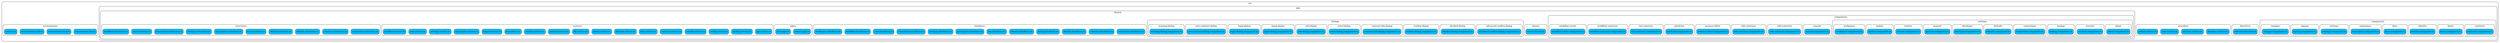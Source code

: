 digraph test {

subgraph clustersrc {
		node [style="filled,rounded", fillcolor=deepskyblue, shape=box];
subgraph clusterapp {
		node [style="filled,rounded", fillcolor=deepskyblue, shape=box];
subgraph clustercomponents {
		node [style="filled,rounded", fillcolor=deepskyblue, shape=box];
subgraph clustercontracts {
		node [style="filled,rounded", fillcolor=deepskyblue, shape=box];
contractscomponentts[label="contracts.component.ts"];



	label="contracts";
	style=rounded;

}

subgraph clusterhome {
		node [style="filled,rounded", fillcolor=deepskyblue, shape=box];
	homecomponentts[label="home.component.ts"];
	


	label="home";
	style=rounded;

}

subgraph clusteridentity {
		node [style="filled,rounded", fillcolor=deepskyblue, shape=box];
		identitycomponentts[label="identity.component.ts"];
		


	label="identity";
	style=rounded;

}

subgraph clusterkeys {
		node [style="filled,rounded", fillcolor=deepskyblue, shape=box];
			keyscomponentts[label="keys.component.ts"];
			


	label="keys";
	style=rounded;

}

subgraph clusternamespace {
		node [style="filled,rounded", fillcolor=deepskyblue, shape=box];
				namespacecomponentts[label="namespace.component.ts"];
				


	label="namespace";
	style=rounded;

}

subgraph clustersettings {
		node [style="filled,rounded", fillcolor=deepskyblue, shape=box];
					settingscomponentts[label="settings.component.ts"];
					


	label="settings";
	style=rounded;

}

subgraph clustersigning {
		node [style="filled,rounded", fillcolor=deepskyblue, shape=box];
						signingcomponentts[label="signing.component.ts"];
						


	label="signing";
	style=rounded;

}

subgraph clusterswagger {
		node [style="filled,rounded", fillcolor=deepskyblue, shape=box];
							swaggercomponentts[label="swagger.component.ts"];
							


	label="swagger";
	style=rounded;

}


	label="components";
	style=rounded;

}

subgraph clusterdirectives {
		node [style="filled,rounded", fillcolor=deepskyblue, shape=box];
	webviewdirectivets[label="webview.directive.ts"];
	


	label="directives";
	style=rounded;

}

subgraph clusterproviders {
		node [style="filled,rounded", fillcolor=deepskyblue, shape=box];
		databaseservicets[label="database.service.ts"];
		

		electronservicets[label="electron.service.ts"];
		

		saveservicets[label="save.service.ts"];
		

		uploadservicets[label="upload.service.ts"];
		


	label="providers";
	style=rounded;

}

subgraph clustershared {
		node [style="filled,rounded", fillcolor=deepskyblue, shape=box];
			subgraph clusterclasses {
								node [style="filled,rounded", fillcolor=deepskyblue, shape=box];
			errorsclassests[label="errors.classes.ts"];
			


				label="classes";
				style=rounded;

			}

			subgraph clustercomponents {
								node [style="filled,rounded", fillcolor=deepskyblue, shape=box];
				subgraph clusterconsole {
										node [style="filled,rounded", fillcolor=deepskyblue, shape=box];
				consolecomponentts[label="console.component.ts"];
				


					label="console";
					style=rounded;

				}

				subgraph clustereditcontracts {
										node [style="filled,rounded", fillcolor=deepskyblue, shape=box];
					editcontractscomponentts[label="edit-contracts.component.ts"];
					


					label="edit-contracts";
					style=rounded;

				}

				subgraph clusterinfocontracts {
										node [style="filled,rounded", fillcolor=deepskyblue, shape=box];
						infocontractscomponentts[label="info-contracts.component.ts"];
						


					label="info-contracts";
					style=rounded;

				}

				subgraph clustermonacoeditor {
										node [style="filled,rounded", fillcolor=deepskyblue, shape=box];
							monacoeditorcomponentts[label="monaco-editor.component.ts"];
							


					label="monaco-editor";
					style=rounded;

				}

				subgraph clusterquickbar {
										node [style="filled,rounded", fillcolor=deepskyblue, shape=box];
								quickbarcomponentts[label="quick-bar.component.ts"];
								


					label="quick-bar";
					style=rounded;

				}

				subgraph clusterruncontracts {
										node [style="filled,rounded", fillcolor=deepskyblue, shape=box];
									runcontractscomponentts[label="run-contracts.component.ts"];
									


					label="run-contracts";
					style=rounded;

				}

				subgraph clustersettings {
										node [style="filled,rounded", fillcolor=deepskyblue, shape=box];
										subgraph clusterabout {
																						node [style="filled,rounded", fillcolor=deepskyblue, shape=box];
										aboutcomponentts[label="about.component.ts"];
										


											label="about";
											style=rounded;

										}

										subgraph clusteraccount {
																						node [style="filled,rounded", fillcolor=deepskyblue, shape=box];
											accountcomponentts[label="account.component.ts"];
											


											label="account";
											style=rounded;

										}

										subgraph clusterbackup {
																						node [style="filled,rounded", fillcolor=deepskyblue, shape=box];
												backupcomponentts[label="backup.component.ts"];
												


											label="backup";
											style=rounded;

										}

										subgraph clusterconnections {
																						node [style="filled,rounded", fillcolor=deepskyblue, shape=box];
													connectionscomponentts[label="connections.component.ts"];
													


											label="connections";
											style=rounded;

										}

										subgraph clusterdefaults {
																						node [style="filled,rounded", fillcolor=deepskyblue, shape=box];
														defaultscomponentts[label="defaults.component.ts"];
														


											label="defaults";
											style=rounded;

										}

										subgraph clusterdeveloper {
																						node [style="filled,rounded", fillcolor=deepskyblue, shape=box];
															developercomponentts[label="developer.component.ts"];
															


											label="developer";
											style=rounded;

										}

										subgraph clustergeneral {
																						node [style="filled,rounded", fillcolor=deepskyblue, shape=box];
																generalcomponentts[label="general.component.ts"];
																


											label="general";
											style=rounded;

										}

										subgraph clusterrestore {
																						node [style="filled,rounded", fillcolor=deepskyblue, shape=box];
																	restorecomponentts[label="restore.component.ts"];
																	


											label="restore";
											style=rounded;

										}

										subgraph clusterupdate {
																						node [style="filled,rounded", fillcolor=deepskyblue, shape=box];
																		updatecomponentts[label="update.component.ts"];
																		


											label="update";
											style=rounded;

										}

										subgraph clusterworkspace {
																						node [style="filled,rounded", fillcolor=deepskyblue, shape=box];
																			workspacecomponentts[label="workspace.component.ts"];
																			


											label="workspace";
											style=rounded;

										}


					label="settings";
					style=rounded;

				}

				subgraph clusterworkflowcontracts {
										node [style="filled,rounded", fillcolor=deepskyblue, shape=box];
											workflowcontractscomponentts[label="workflow-contracts.component.ts"];
											


					label="workflow-contracts";
					style=rounded;

				}

				subgraph clusterworkflowcreate {
										node [style="filled,rounded", fillcolor=deepskyblue, shape=box];
												workflowcreatecomponentts[label="workflow-create.component.ts"];
												


					label="workflow-create";
					style=rounded;

				}


				label="components";
				style=rounded;

			}

			subgraph clusterdialogs {
								node [style="filled,rounded", fillcolor=deepskyblue, shape=box];
					subgraph clusteradvancedconfirmdialog {
												node [style="filled,rounded", fillcolor=deepskyblue, shape=box];
					advancedconfirmdialogcomponentts[label="advanced-confirm-dialog.component.ts"];
					


						label="advanced-confirm-dialog";
						style=rounded;

					}

					subgraph clusterblockeddialog {
												node [style="filled,rounded", fillcolor=deepskyblue, shape=box];
						blockeddialogcomponentts[label="blocked-dialog.component.ts"];
						


						label="blocked-dialog";
						style=rounded;

					}

					subgraph clusterconfirmdialog {
												node [style="filled,rounded", fillcolor=deepskyblue, shape=box];
							confirmdialogcomponentts[label="confirm-dialog.component.ts"];
							


						label="confirm-dialog";
						style=rounded;

					}

					subgraph clustercontractinfodialog {
												node [style="filled,rounded", fillcolor=deepskyblue, shape=box];
								contractinfodialogcomponentts[label="contract-info-dialog.component.ts"];
								


						label="contract-info-dialog";
						style=rounded;

					}

					subgraph clustererrordialog {
												node [style="filled,rounded", fillcolor=deepskyblue, shape=box];
									errordialogcomponentts[label="error-dialog.component.ts"];
									


						label="error-dialog";
						style=rounded;

					}

					subgraph clusterinfodialog {
												node [style="filled,rounded", fillcolor=deepskyblue, shape=box];
										infodialogcomponentts[label="info-dialog.component.ts"];
										


						label="info-dialog";
						style=rounded;

					}

					subgraph clusterinputdialog {
												node [style="filled,rounded", fillcolor=deepskyblue, shape=box];
											inputdialogcomponentts[label="input-dialog.component.ts"];
											


						label="input-dialog";
						style=rounded;

					}

					subgraph clusterlogindialog {
												node [style="filled,rounded", fillcolor=deepskyblue, shape=box];
												logindialogcomponentts[label="login-dialog.component.ts"];
												


						label="login-dialog";
						style=rounded;

					}

					subgraph clustersavecontractdialog {
												node [style="filled,rounded", fillcolor=deepskyblue, shape=box];
													savecontractdialogcomponentts[label="save-contract-dialog.component.ts"];
													


						label="save-contract-dialog";
						style=rounded;

					}

					subgraph clusterwarningdialog {
												node [style="filled,rounded", fillcolor=deepskyblue, shape=box];
														warningdialogcomponentts[label="warning-dialog.component.ts"];
														


						label="warning-dialog";
						style=rounded;

					}


				label="dialogs";
				style=rounded;

			}

			subgraph clusterinterfaces {
								node [style="filled,rounded", fillcolor=deepskyblue, shape=box];
						connectioninterfacests[label="connection.interfaces.ts"];
						

						contractinterfacests[label="contract.interfaces.ts"];
						

						defaultinterfacests[label="default.interfaces.ts"];
						

						dialoginterfacests[label="dialog.interfaces.ts"];
						

						identityinterfacests[label="identity.interfaces.ts"];
						

						keyinterfacests[label="key.interfaces.ts"];
						

						namespaceinterfacests[label="namespace.interfaces.ts"];
						

						settingsinterfacests[label="settings.interfaces.ts"];
						

						transactioninterfacests[label="transaction.interfaces.ts"];
						

						userinterfacests[label="user.interfaces.ts"];
						

						workflowinterfacests[label="workflow.interfaces.ts"];
						

						workspaceinterfacests[label="workspace.interfaces.ts"];
						


				label="interfaces";
				style=rounded;

			}

			subgraph clusterpipes {
								node [style="filled,rounded", fillcolor=deepskyblue, shape=box];
							namespipets[label="names.pipe.ts"];
							

							ntobpipets[label="ntob.pipe.ts"];
							


				label="pipes";
				style=rounded;

			}

			subgraph clusterservices {
								node [style="filled,rounded", fillcolor=deepskyblue, shape=box];
								apiservicets[label="api.service.ts"];
								

								backupservicets[label="backup.service.ts"];
								

								configservicets[label="config.service.ts"];
								

								consoleservicets[label="console.service.ts"];
								

								contractservicets[label="contract.service.ts"];
								

								dataservicets[label="data.service.ts"];
								

								defaultsservicets[label="defaults.service.ts"];
								

								dialogservicets[label="dialog.service.ts"];
								

								fileservicets[label="file.service.ts"];
								

								generalservicets[label="general.service.ts"];
								

								identityservicets[label="identity.service.ts"];
								

								keyservicets[label="key.service.ts"];
								

								ledgerservicets[label="ledger.service.ts"];
								

								namespaceservicets[label="namespace.service.ts"];
								

								settingsservicets[label="settings.service.ts"];
								

								userservicets[label="user.service.ts"];
								

								workflowservicets[label="workflow.service.ts"];
								


				label="services";
				style=rounded;

			}

			subgraph clusterstructures {
								node [style="filled,rounded", fillcolor=deepskyblue, shape=box];
									connectionstructurests[label="connection.structures.ts"];
									

									contractstructurests[label="contract.structures.ts"];
									

									defaultstructurests[label="default.structures.ts"];
									

									identitystructurets[label="identity.structure.ts"];
									

									keystructurests[label="key.structures.ts"];
									

									namespacestructurests[label="namespace.structures.ts"];
									

									settingsstructurests[label="settings.structures.ts"];
									

									transactionstructurests[label="transaction.structures.ts"];
									

									userstructurets[label="user.structure.ts"];
									

									workflowstructurests[label="workflow.structures.ts"];
									


				label="structures";
				style=rounded;

			}


	label="shared";
	style=rounded;

}


	label="app";
	style=rounded;

}

subgraph clusterenvironments {
		node [style="filled,rounded", fillcolor=deepskyblue, shape=box];
	environmentdevts[label="environment.dev.ts"];
	

	environmentlocalts[label="environment.local.ts"];
	

	environmentprodts[label="environment.prod.ts"];
	

	versionts[label="version.ts"];
	


	label="environments";
	style=rounded;

}


	label="src";
	style=rounded;

}
}
